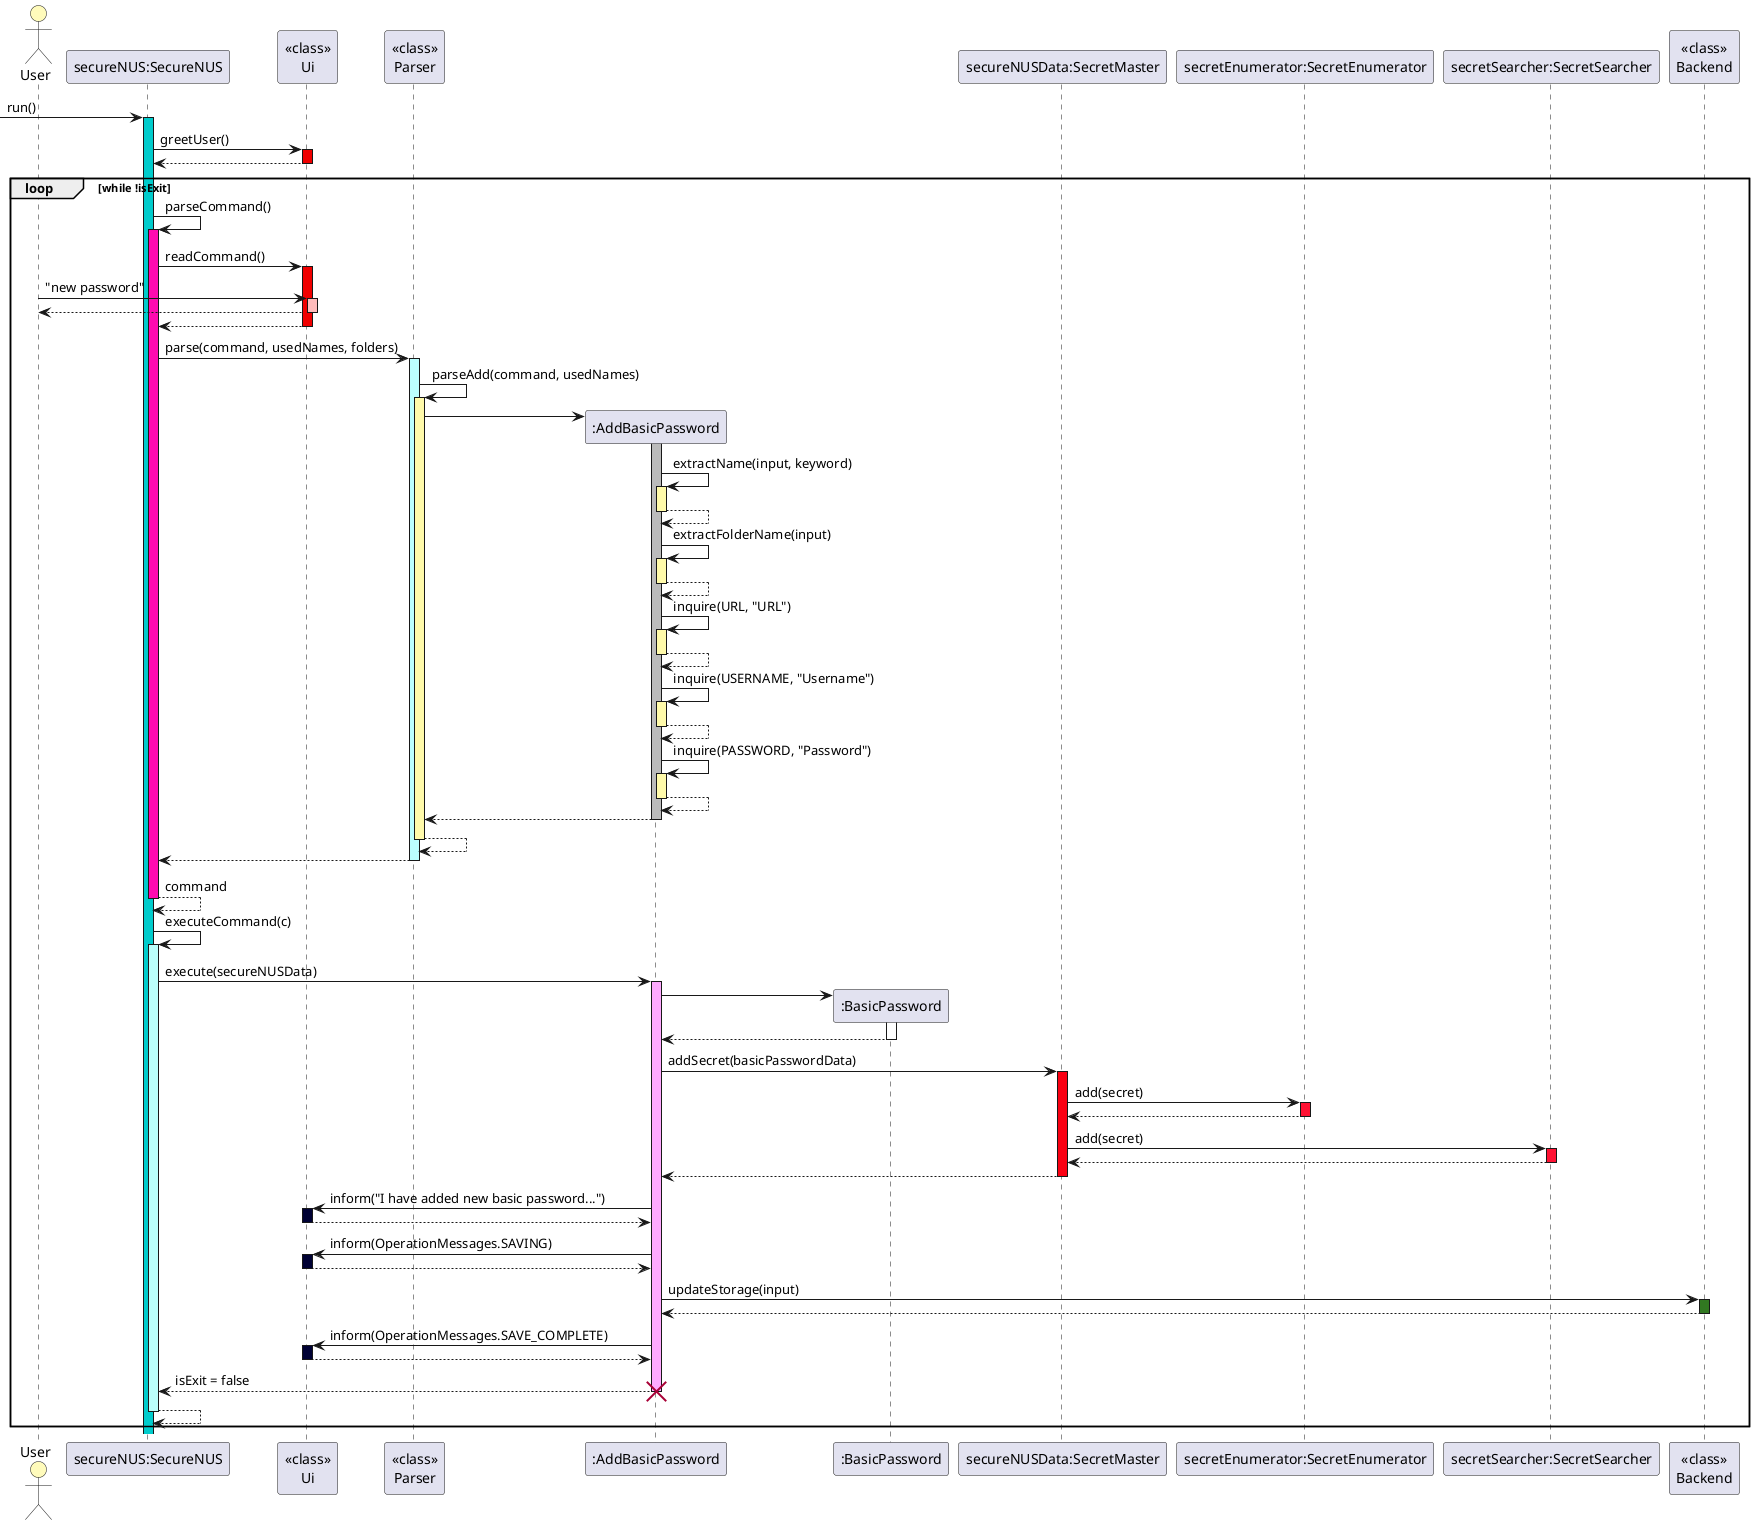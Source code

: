 !include Style.puml
@startuml
'https://plantuml.com/sequence-diagram

autoactivate on
actor User #FFFBBB
  -> "secureNUS:SecureNUS"#00cccc: run()
"secureNUS:SecureNUS" -> "<<class>>\nUi"#F00000: greetUser()
return
loop while !isExit

    "secureNUS:SecureNUS" -> "secureNUS:SecureNUS"#FF0AB0: parseCommand()
    "secureNUS:SecureNUS" -> "<<class>>\nUi"#F00000: readCommand()
    User-> "<<class>>\nUi" #FFBBBB: "new password"
    return
    return
    "secureNUS:SecureNUS" -> "<<class>>\nParser"#BBFFFF: parse(command, usedNames, folders)
    "<<class>>\nParser"-> "<<class>>\nParser"#FFFAAA:parseAdd(command, usedNames)
    "<<class>>\nParser" -> ":AddBasicPassword" **
    activate ":AddBasicPassword"#BBB
    ":AddBasicPassword"-> ":AddBasicPassword"#FFFAAA:extractName(input, keyword)
    return
    ":AddBasicPassword"-> ":AddBasicPassword"#FFFAAA:extractFolderName(input)
    return
    ":AddBasicPassword"-> ":AddBasicPassword"#FFFAAA:inquire(URL, "URL")
    return
    ":AddBasicPassword"-> ":AddBasicPassword"#FFFAAA:inquire(USERNAME, "Username")
    return
    ":AddBasicPassword"-> ":AddBasicPassword"#FFFAAA:inquire(PASSWORD, "Password")
    return
    return
    return
    return
    return command
    "secureNUS:SecureNUS" -> "secureNUS:SecureNUS"#BBFFFB:executeCommand(c)
    "secureNUS:SecureNUS" -> ":AddBasicPassword"#FFAAFF:execute(secureNUSData)
    ":AddBasicPassword" -> ":BasicPassword"**
    activate ":BasicPassword"
    return


    ":AddBasicPassword" -> "secureNUSData:SecretMaster"#FA0012:addSecret(basicPasswordData)
    "secureNUSData:SecretMaster" -> "secretEnumerator:SecretEnumerator"#FF1233:add(secret)
    return
    "secureNUSData:SecretMaster" -> "secretSearcher:SecretSearcher"#FF1233:add(secret)
    return
    return
    ":AddBasicPassword" -> "<<class>>\nUi"#000134: inform("I have added new basic password...")
    return
    ":AddBasicPassword" -> "<<class>>\nUi"#000134: inform(OperationMessages.SAVING)
    return
    ":AddBasicPassword" -> "<<class>>\nBackend"#317821: updateStorage(input)
    return
    ":AddBasicPassword" -> "<<class>>\nUi"#000134: inform(OperationMessages.SAVE_COMPLETE)
    return
    return isExit = false
    destroy ":AddBasicPassword"
return
end

@enduml